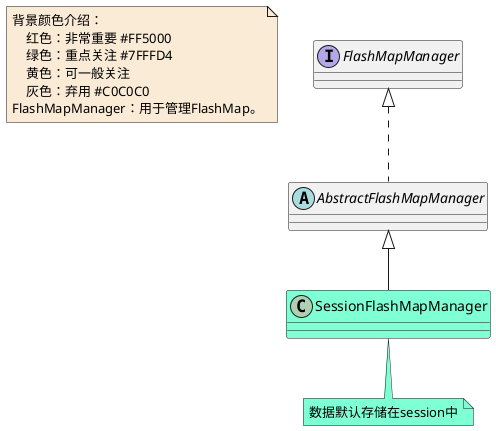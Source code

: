 @startuml

note  as N1 #FAEBD7
    背景颜色介绍：
        红色：非常重要 #FF5000
        绿色：重点关注 #7FFFD4
        黄色：可一般关注
        灰色：弃用 #C0C0C0
    FlashMapManager：用于管理FlashMap。
end note

interface FlashMapManager
abstract class AbstractFlashMapManager
class SessionFlashMapManager #7FFFD4
note bottom #7FFFD4: 数据默认存储在session中



AbstractFlashMapManager <|-- SessionFlashMapManager

FlashMapManager <|.. AbstractFlashMapManager

@enduml